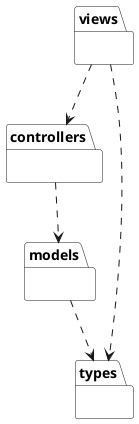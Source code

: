@startuml packages
skinparam PackageBackgroundColor white

package controllers { }
package models  { }
package types  { }
package views { }

views .down.> controllers
views .down.> types
controllers .down.> models
models .down.> types

@enduml